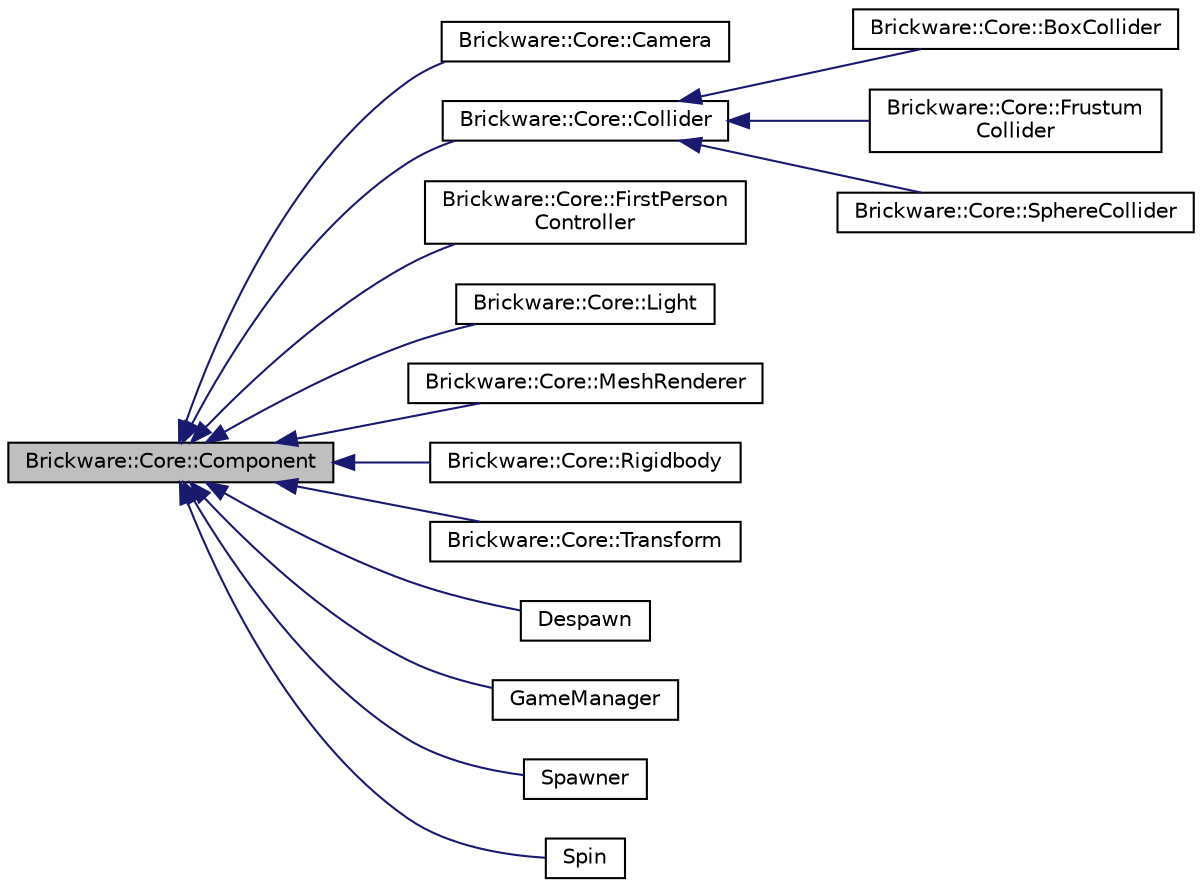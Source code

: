 digraph "Brickware::Core::Component"
{
  edge [fontname="Helvetica",fontsize="10",labelfontname="Helvetica",labelfontsize="10"];
  node [fontname="Helvetica",fontsize="10",shape=record];
  rankdir="LR";
  Node1 [label="Brickware::Core::Component",height=0.2,width=0.4,color="black", fillcolor="grey75", style="filled", fontcolor="black"];
  Node1 -> Node2 [dir="back",color="midnightblue",fontsize="10",style="solid",fontname="Helvetica"];
  Node2 [label="Brickware::Core::Camera",height=0.2,width=0.4,color="black", fillcolor="white", style="filled",URL="$classBrickware_1_1Core_1_1Camera.html"];
  Node1 -> Node3 [dir="back",color="midnightblue",fontsize="10",style="solid",fontname="Helvetica"];
  Node3 [label="Brickware::Core::Collider",height=0.2,width=0.4,color="black", fillcolor="white", style="filled",URL="$classBrickware_1_1Core_1_1Collider.html"];
  Node3 -> Node4 [dir="back",color="midnightblue",fontsize="10",style="solid",fontname="Helvetica"];
  Node4 [label="Brickware::Core::BoxCollider",height=0.2,width=0.4,color="black", fillcolor="white", style="filled",URL="$classBrickware_1_1Core_1_1BoxCollider.html"];
  Node3 -> Node5 [dir="back",color="midnightblue",fontsize="10",style="solid",fontname="Helvetica"];
  Node5 [label="Brickware::Core::Frustum\lCollider",height=0.2,width=0.4,color="black", fillcolor="white", style="filled",URL="$classBrickware_1_1Core_1_1FrustumCollider.html"];
  Node3 -> Node6 [dir="back",color="midnightblue",fontsize="10",style="solid",fontname="Helvetica"];
  Node6 [label="Brickware::Core::SphereCollider",height=0.2,width=0.4,color="black", fillcolor="white", style="filled",URL="$classBrickware_1_1Core_1_1SphereCollider.html"];
  Node1 -> Node7 [dir="back",color="midnightblue",fontsize="10",style="solid",fontname="Helvetica"];
  Node7 [label="Brickware::Core::FirstPerson\lController",height=0.2,width=0.4,color="black", fillcolor="white", style="filled",URL="$classBrickware_1_1Core_1_1FirstPersonController.html"];
  Node1 -> Node8 [dir="back",color="midnightblue",fontsize="10",style="solid",fontname="Helvetica"];
  Node8 [label="Brickware::Core::Light",height=0.2,width=0.4,color="black", fillcolor="white", style="filled",URL="$classBrickware_1_1Core_1_1Light.html"];
  Node1 -> Node9 [dir="back",color="midnightblue",fontsize="10",style="solid",fontname="Helvetica"];
  Node9 [label="Brickware::Core::MeshRenderer",height=0.2,width=0.4,color="black", fillcolor="white", style="filled",URL="$classBrickware_1_1Core_1_1MeshRenderer.html"];
  Node1 -> Node10 [dir="back",color="midnightblue",fontsize="10",style="solid",fontname="Helvetica"];
  Node10 [label="Brickware::Core::Rigidbody",height=0.2,width=0.4,color="black", fillcolor="white", style="filled",URL="$classBrickware_1_1Core_1_1Rigidbody.html"];
  Node1 -> Node11 [dir="back",color="midnightblue",fontsize="10",style="solid",fontname="Helvetica"];
  Node11 [label="Brickware::Core::Transform",height=0.2,width=0.4,color="black", fillcolor="white", style="filled",URL="$classBrickware_1_1Core_1_1Transform.html"];
  Node1 -> Node12 [dir="back",color="midnightblue",fontsize="10",style="solid",fontname="Helvetica"];
  Node12 [label="Despawn",height=0.2,width=0.4,color="black", fillcolor="white", style="filled",URL="$classDespawn.html"];
  Node1 -> Node13 [dir="back",color="midnightblue",fontsize="10",style="solid",fontname="Helvetica"];
  Node13 [label="GameManager",height=0.2,width=0.4,color="black", fillcolor="white", style="filled",URL="$classGameManager.html"];
  Node1 -> Node14 [dir="back",color="midnightblue",fontsize="10",style="solid",fontname="Helvetica"];
  Node14 [label="Spawner",height=0.2,width=0.4,color="black", fillcolor="white", style="filled",URL="$classSpawner.html"];
  Node1 -> Node15 [dir="back",color="midnightblue",fontsize="10",style="solid",fontname="Helvetica"];
  Node15 [label="Spin",height=0.2,width=0.4,color="black", fillcolor="white", style="filled",URL="$classSpin.html"];
}
